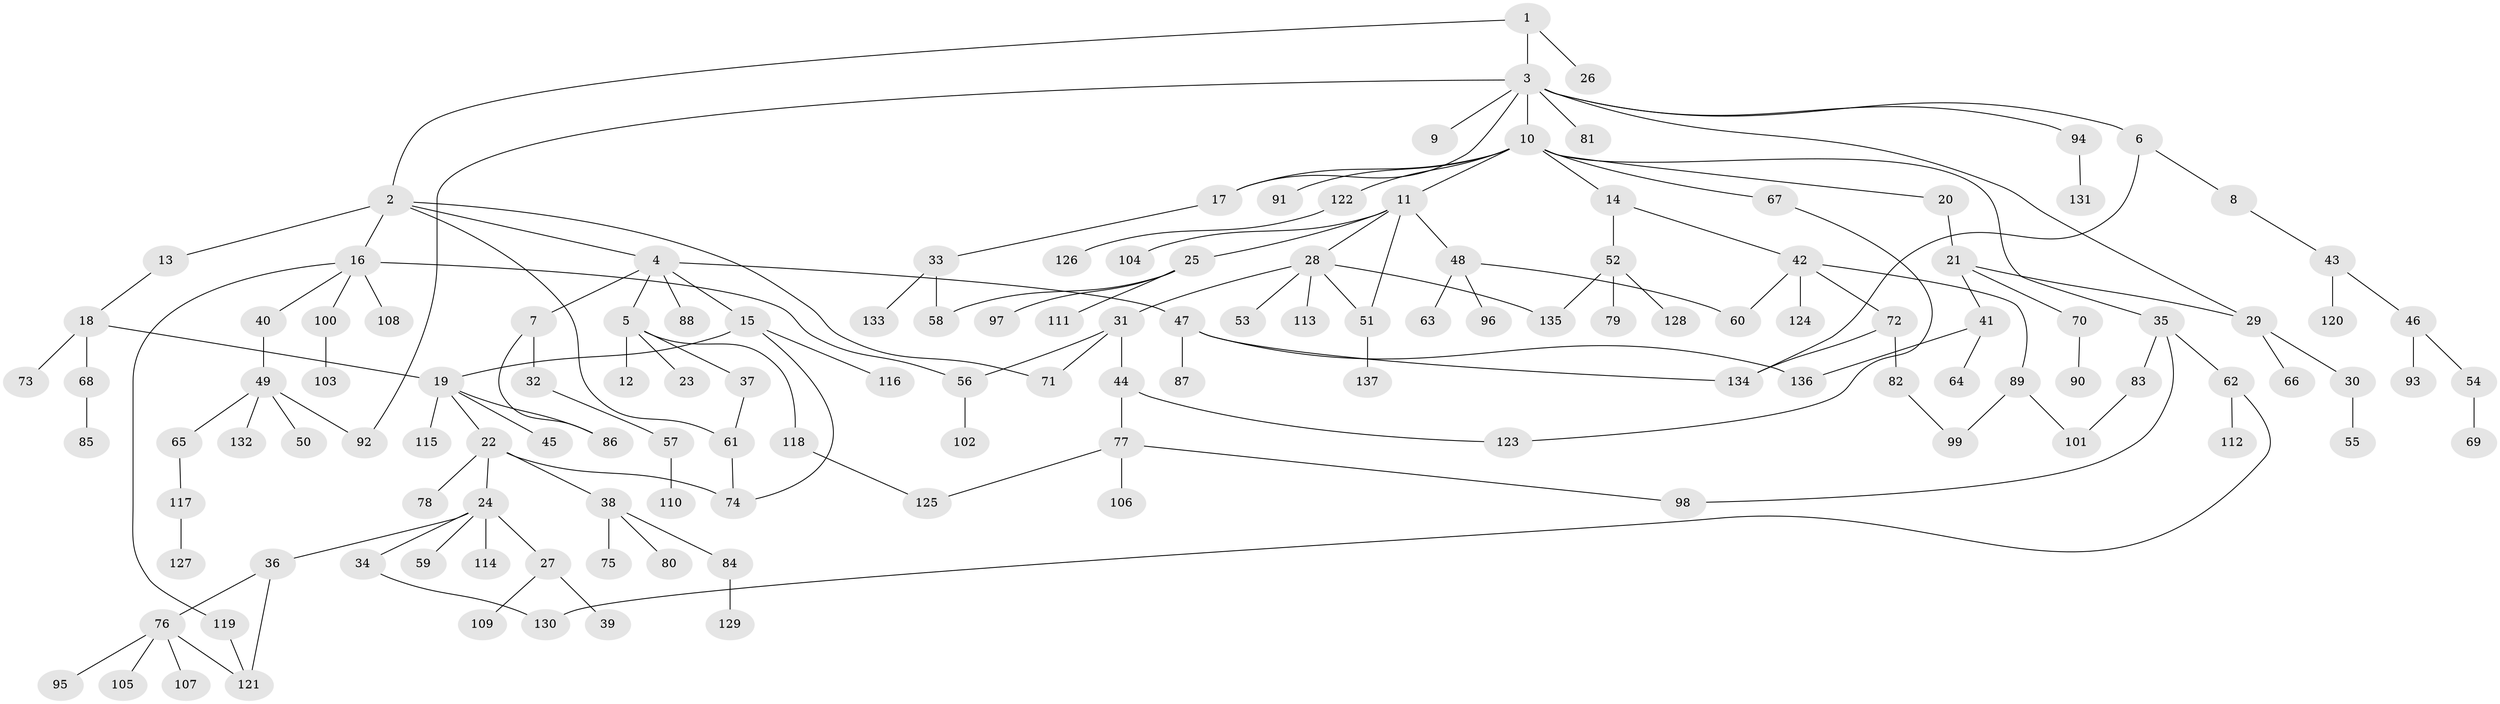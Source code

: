 // Generated by graph-tools (version 1.1) at 2025/42/03/09/25 04:42:29]
// undirected, 137 vertices, 161 edges
graph export_dot {
graph [start="1"]
  node [color=gray90,style=filled];
  1;
  2;
  3;
  4;
  5;
  6;
  7;
  8;
  9;
  10;
  11;
  12;
  13;
  14;
  15;
  16;
  17;
  18;
  19;
  20;
  21;
  22;
  23;
  24;
  25;
  26;
  27;
  28;
  29;
  30;
  31;
  32;
  33;
  34;
  35;
  36;
  37;
  38;
  39;
  40;
  41;
  42;
  43;
  44;
  45;
  46;
  47;
  48;
  49;
  50;
  51;
  52;
  53;
  54;
  55;
  56;
  57;
  58;
  59;
  60;
  61;
  62;
  63;
  64;
  65;
  66;
  67;
  68;
  69;
  70;
  71;
  72;
  73;
  74;
  75;
  76;
  77;
  78;
  79;
  80;
  81;
  82;
  83;
  84;
  85;
  86;
  87;
  88;
  89;
  90;
  91;
  92;
  93;
  94;
  95;
  96;
  97;
  98;
  99;
  100;
  101;
  102;
  103;
  104;
  105;
  106;
  107;
  108;
  109;
  110;
  111;
  112;
  113;
  114;
  115;
  116;
  117;
  118;
  119;
  120;
  121;
  122;
  123;
  124;
  125;
  126;
  127;
  128;
  129;
  130;
  131;
  132;
  133;
  134;
  135;
  136;
  137;
  1 -- 2;
  1 -- 3;
  1 -- 26;
  2 -- 4;
  2 -- 13;
  2 -- 16;
  2 -- 71;
  2 -- 61;
  3 -- 6;
  3 -- 9;
  3 -- 10;
  3 -- 29;
  3 -- 81;
  3 -- 92;
  3 -- 94;
  3 -- 17;
  4 -- 5;
  4 -- 7;
  4 -- 15;
  4 -- 47;
  4 -- 88;
  5 -- 12;
  5 -- 23;
  5 -- 37;
  5 -- 118;
  6 -- 8;
  6 -- 134;
  7 -- 32;
  7 -- 86;
  8 -- 43;
  10 -- 11;
  10 -- 14;
  10 -- 17;
  10 -- 20;
  10 -- 35;
  10 -- 67;
  10 -- 91;
  10 -- 122;
  11 -- 25;
  11 -- 28;
  11 -- 48;
  11 -- 51;
  11 -- 104;
  13 -- 18;
  14 -- 42;
  14 -- 52;
  15 -- 19;
  15 -- 116;
  15 -- 74;
  16 -- 40;
  16 -- 100;
  16 -- 108;
  16 -- 119;
  16 -- 56;
  17 -- 33;
  18 -- 68;
  18 -- 73;
  18 -- 19;
  19 -- 22;
  19 -- 45;
  19 -- 115;
  19 -- 86;
  20 -- 21;
  21 -- 41;
  21 -- 70;
  21 -- 29;
  22 -- 24;
  22 -- 38;
  22 -- 78;
  22 -- 74;
  24 -- 27;
  24 -- 34;
  24 -- 36;
  24 -- 59;
  24 -- 114;
  25 -- 58;
  25 -- 97;
  25 -- 111;
  27 -- 39;
  27 -- 109;
  28 -- 31;
  28 -- 53;
  28 -- 113;
  28 -- 135;
  28 -- 51;
  29 -- 30;
  29 -- 66;
  30 -- 55;
  31 -- 44;
  31 -- 56;
  31 -- 71;
  32 -- 57;
  33 -- 133;
  33 -- 58;
  34 -- 130;
  35 -- 62;
  35 -- 83;
  35 -- 98;
  36 -- 76;
  36 -- 121;
  37 -- 61;
  38 -- 75;
  38 -- 80;
  38 -- 84;
  40 -- 49;
  41 -- 64;
  41 -- 136;
  42 -- 60;
  42 -- 72;
  42 -- 89;
  42 -- 124;
  43 -- 46;
  43 -- 120;
  44 -- 77;
  44 -- 123;
  46 -- 54;
  46 -- 93;
  47 -- 87;
  47 -- 136;
  47 -- 134;
  48 -- 63;
  48 -- 96;
  48 -- 60;
  49 -- 50;
  49 -- 65;
  49 -- 132;
  49 -- 92;
  51 -- 137;
  52 -- 79;
  52 -- 128;
  52 -- 135;
  54 -- 69;
  56 -- 102;
  57 -- 110;
  61 -- 74;
  62 -- 112;
  62 -- 130;
  65 -- 117;
  67 -- 123;
  68 -- 85;
  70 -- 90;
  72 -- 82;
  72 -- 134;
  76 -- 95;
  76 -- 105;
  76 -- 107;
  76 -- 121;
  77 -- 98;
  77 -- 106;
  77 -- 125;
  82 -- 99;
  83 -- 101;
  84 -- 129;
  89 -- 101;
  89 -- 99;
  94 -- 131;
  100 -- 103;
  117 -- 127;
  118 -- 125;
  119 -- 121;
  122 -- 126;
}
